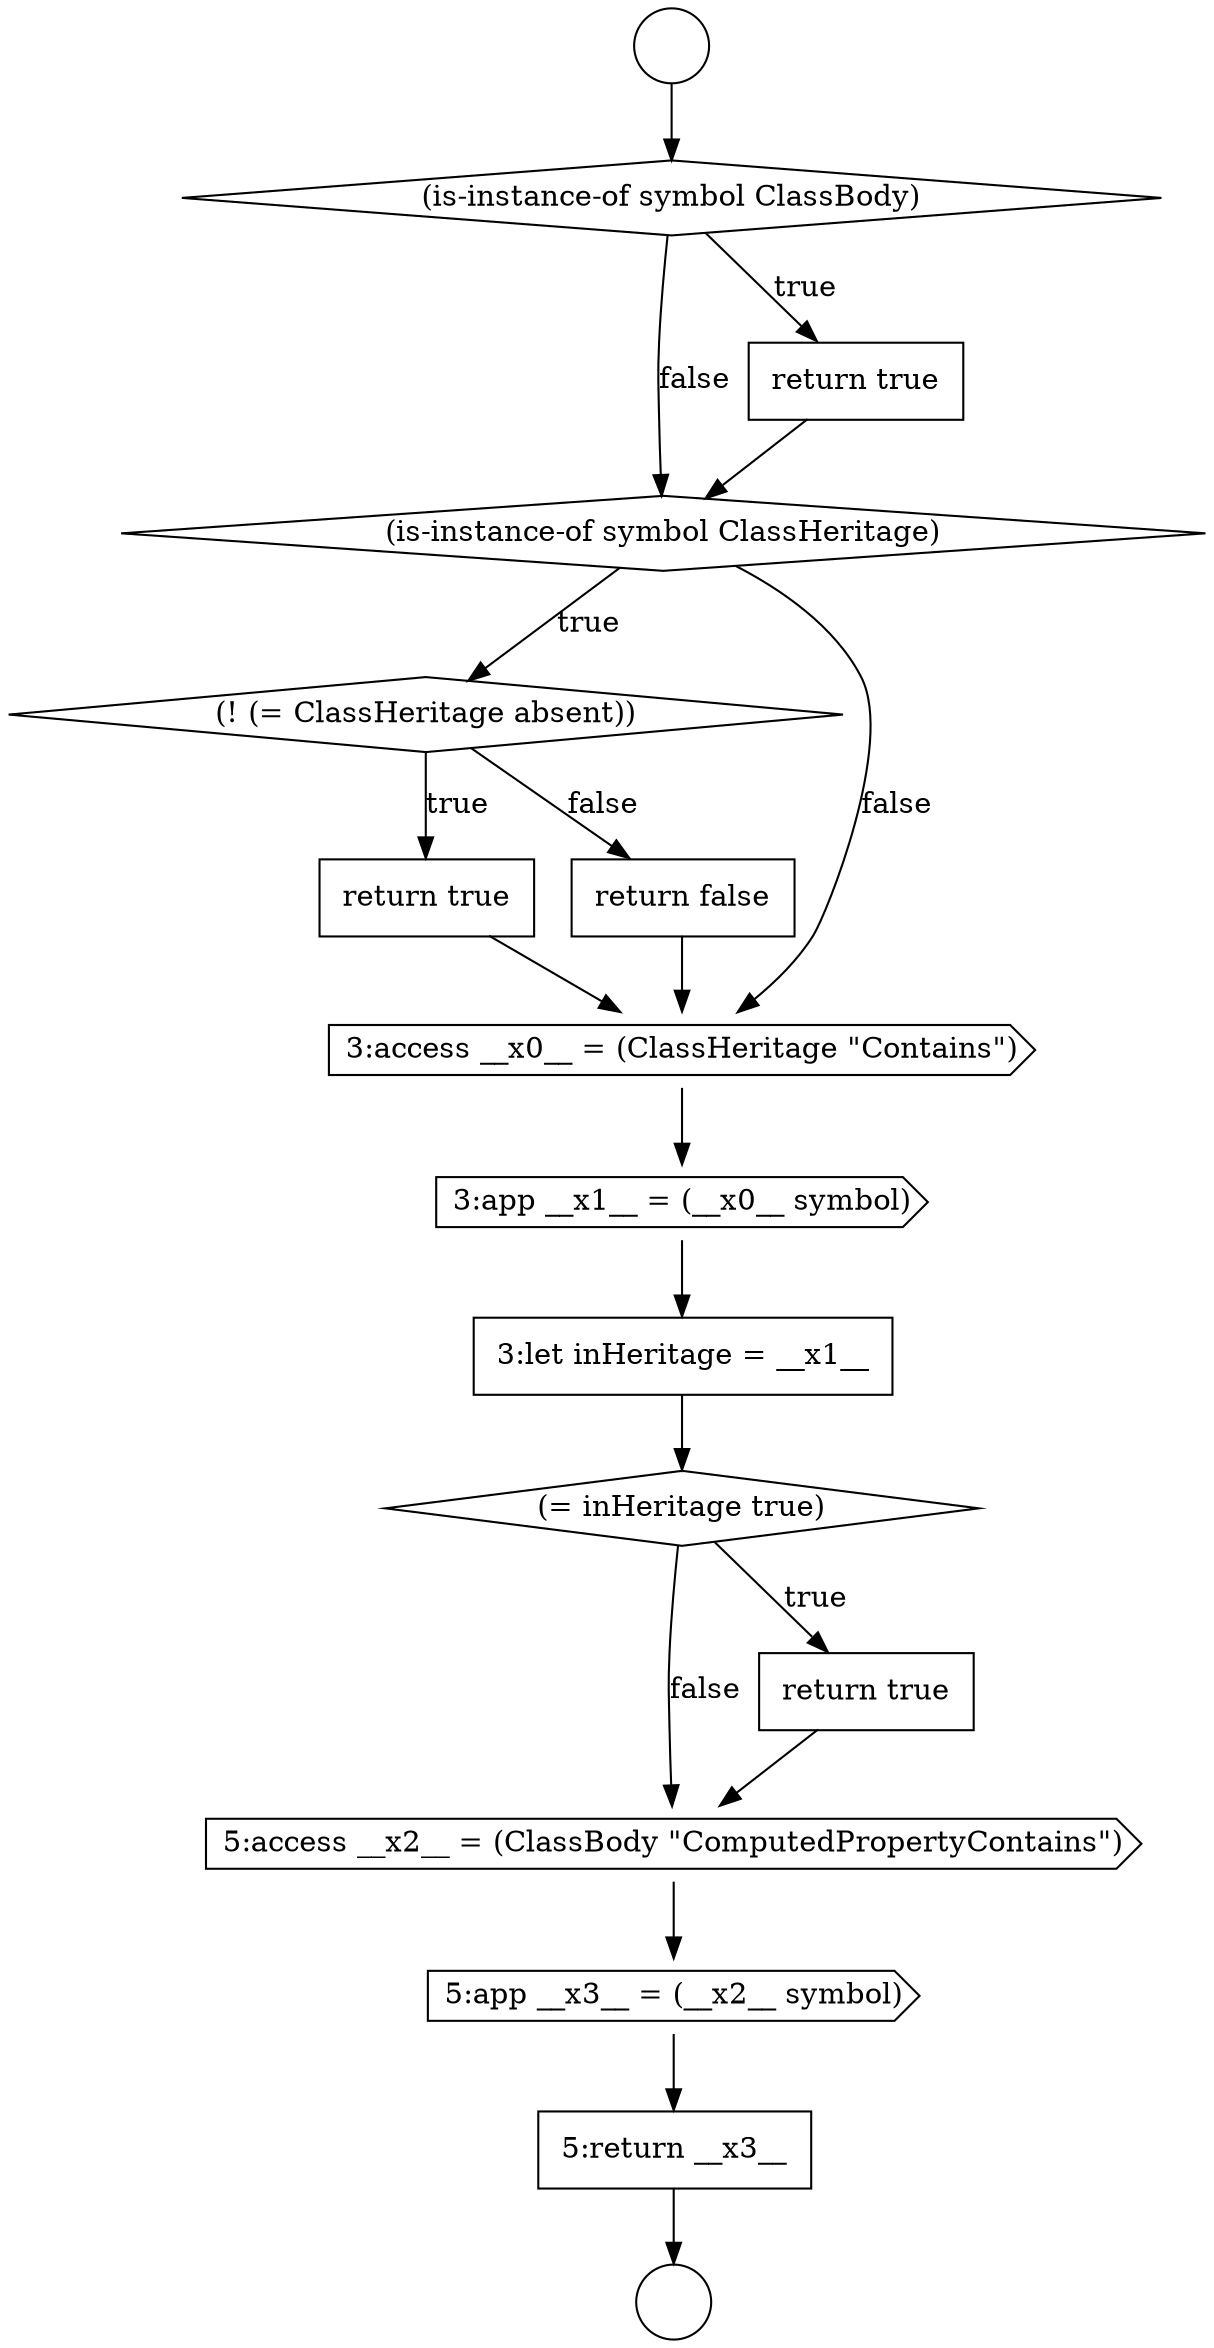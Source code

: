 digraph {
  node9208 [shape=diamond, label=<<font color="black">(! (= ClassHeritage absent))</font>> color="black" fillcolor="white" style=filled]
  node9216 [shape=cds, label=<<font color="black">5:access __x2__ = (ClassBody &quot;ComputedPropertyContains&quot;)</font>> color="black" fillcolor="white" style=filled]
  node9204 [shape=circle label=" " color="black" fillcolor="white" style=filled]
  node9209 [shape=none, margin=0, label=<<font color="black">
    <table border="0" cellborder="1" cellspacing="0" cellpadding="10">
      <tr><td align="left">return true</td></tr>
    </table>
  </font>> color="black" fillcolor="white" style=filled]
  node9207 [shape=diamond, label=<<font color="black">(is-instance-of symbol ClassHeritage)</font>> color="black" fillcolor="white" style=filled]
  node9217 [shape=cds, label=<<font color="black">5:app __x3__ = (__x2__ symbol)</font>> color="black" fillcolor="white" style=filled]
  node9213 [shape=none, margin=0, label=<<font color="black">
    <table border="0" cellborder="1" cellspacing="0" cellpadding="10">
      <tr><td align="left">3:let inHeritage = __x1__</td></tr>
    </table>
  </font>> color="black" fillcolor="white" style=filled]
  node9203 [shape=circle label=" " color="black" fillcolor="white" style=filled]
  node9210 [shape=none, margin=0, label=<<font color="black">
    <table border="0" cellborder="1" cellspacing="0" cellpadding="10">
      <tr><td align="left">return false</td></tr>
    </table>
  </font>> color="black" fillcolor="white" style=filled]
  node9206 [shape=none, margin=0, label=<<font color="black">
    <table border="0" cellborder="1" cellspacing="0" cellpadding="10">
      <tr><td align="left">return true</td></tr>
    </table>
  </font>> color="black" fillcolor="white" style=filled]
  node9214 [shape=diamond, label=<<font color="black">(= inHeritage true)</font>> color="black" fillcolor="white" style=filled]
  node9205 [shape=diamond, label=<<font color="black">(is-instance-of symbol ClassBody)</font>> color="black" fillcolor="white" style=filled]
  node9211 [shape=cds, label=<<font color="black">3:access __x0__ = (ClassHeritage &quot;Contains&quot;)</font>> color="black" fillcolor="white" style=filled]
  node9215 [shape=none, margin=0, label=<<font color="black">
    <table border="0" cellborder="1" cellspacing="0" cellpadding="10">
      <tr><td align="left">return true</td></tr>
    </table>
  </font>> color="black" fillcolor="white" style=filled]
  node9212 [shape=cds, label=<<font color="black">3:app __x1__ = (__x0__ symbol)</font>> color="black" fillcolor="white" style=filled]
  node9218 [shape=none, margin=0, label=<<font color="black">
    <table border="0" cellborder="1" cellspacing="0" cellpadding="10">
      <tr><td align="left">5:return __x3__</td></tr>
    </table>
  </font>> color="black" fillcolor="white" style=filled]
  node9203 -> node9205 [ color="black"]
  node9216 -> node9217 [ color="black"]
  node9205 -> node9206 [label=<<font color="black">true</font>> color="black"]
  node9205 -> node9207 [label=<<font color="black">false</font>> color="black"]
  node9217 -> node9218 [ color="black"]
  node9211 -> node9212 [ color="black"]
  node9208 -> node9209 [label=<<font color="black">true</font>> color="black"]
  node9208 -> node9210 [label=<<font color="black">false</font>> color="black"]
  node9210 -> node9211 [ color="black"]
  node9212 -> node9213 [ color="black"]
  node9218 -> node9204 [ color="black"]
  node9214 -> node9215 [label=<<font color="black">true</font>> color="black"]
  node9214 -> node9216 [label=<<font color="black">false</font>> color="black"]
  node9207 -> node9208 [label=<<font color="black">true</font>> color="black"]
  node9207 -> node9211 [label=<<font color="black">false</font>> color="black"]
  node9213 -> node9214 [ color="black"]
  node9209 -> node9211 [ color="black"]
  node9206 -> node9207 [ color="black"]
  node9215 -> node9216 [ color="black"]
}
